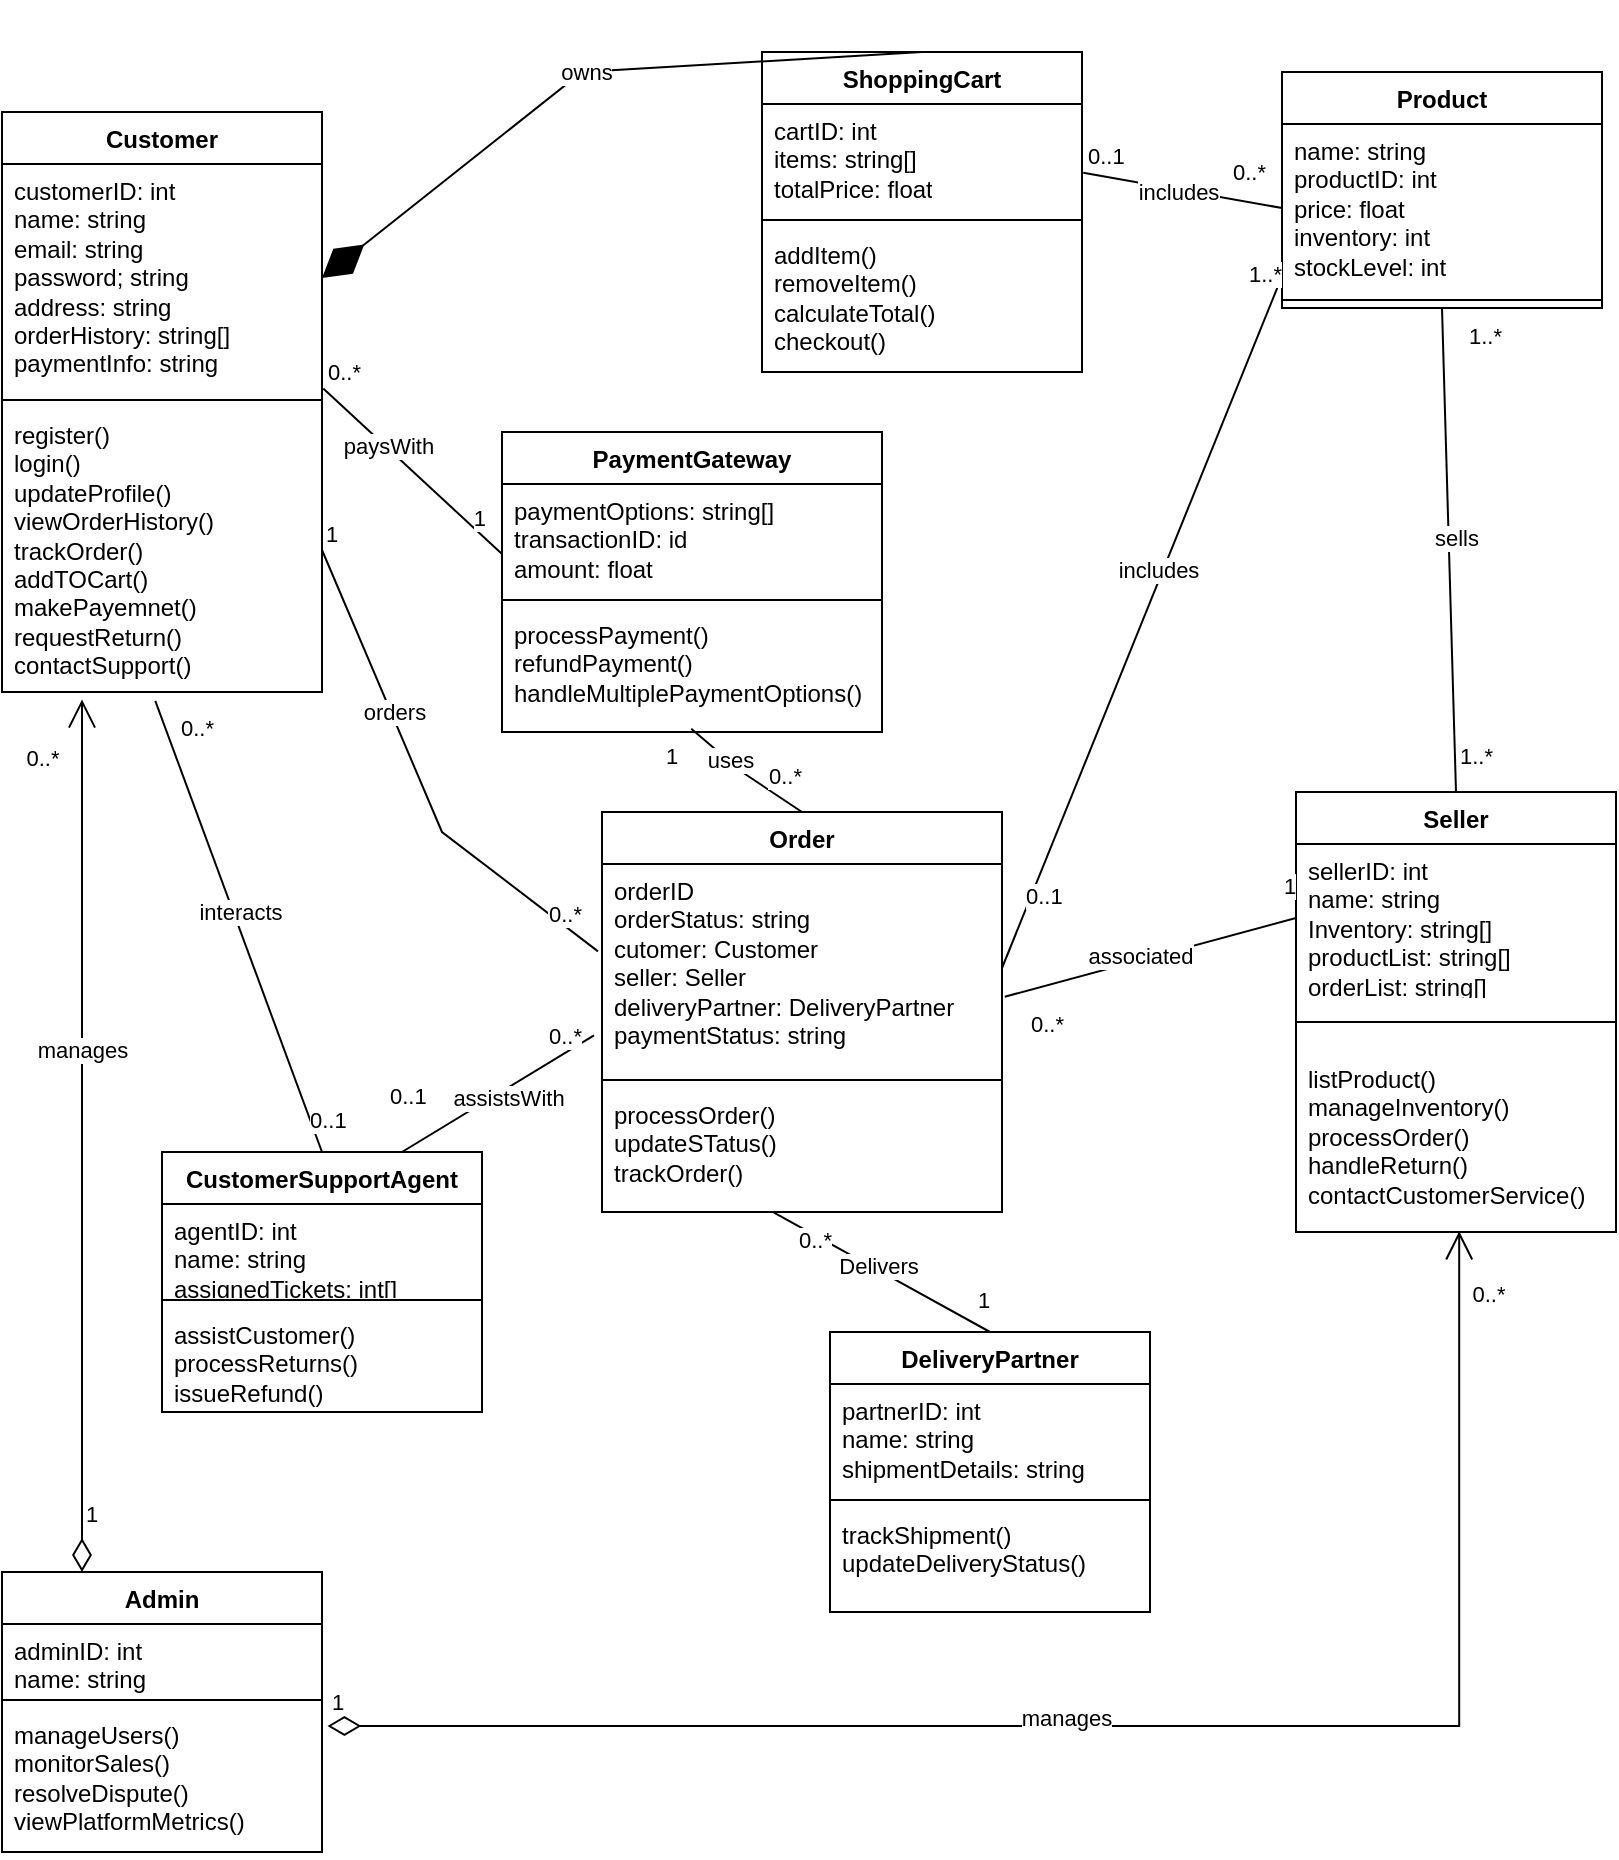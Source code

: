 <mxfile version="24.7.16">
  <diagram id="C5RBs43oDa-KdzZeNtuy" name="Page-1">
    <mxGraphModel dx="2074" dy="1145" grid="1" gridSize="10" guides="1" tooltips="1" connect="1" arrows="1" fold="1" page="1" pageScale="1" pageWidth="827" pageHeight="1169" math="0" shadow="0">
      <root>
        <mxCell id="WIyWlLk6GJQsqaUBKTNV-0" />
        <mxCell id="WIyWlLk6GJQsqaUBKTNV-1" parent="WIyWlLk6GJQsqaUBKTNV-0" />
        <mxCell id="2MG4cEO34_QD30TGhG2z-0" value="Customer" style="swimlane;fontStyle=1;align=center;verticalAlign=top;childLayout=stackLayout;horizontal=1;startSize=26;horizontalStack=0;resizeParent=1;resizeParentMax=0;resizeLast=0;collapsible=1;marginBottom=0;whiteSpace=wrap;html=1;" vertex="1" parent="WIyWlLk6GJQsqaUBKTNV-1">
          <mxGeometry x="20" y="70" width="160" height="290" as="geometry" />
        </mxCell>
        <mxCell id="2MG4cEO34_QD30TGhG2z-1" value="customerID: int&lt;div&gt;&lt;span style=&quot;text-wrap: nowrap;&quot;&gt;name: string&lt;/span&gt;&lt;br&gt;&lt;/div&gt;&lt;div&gt;email: string&lt;/div&gt;&lt;div&gt;password; string&lt;/div&gt;&lt;div&gt;address: string&lt;/div&gt;&lt;div&gt;orderHistory: string[]&lt;/div&gt;&lt;div&gt;paymentInfo: string&lt;/div&gt;" style="text;strokeColor=none;fillColor=none;align=left;verticalAlign=top;spacingLeft=4;spacingRight=4;overflow=hidden;rotatable=0;points=[[0,0.5],[1,0.5]];portConstraint=eastwest;whiteSpace=wrap;html=1;" vertex="1" parent="2MG4cEO34_QD30TGhG2z-0">
          <mxGeometry y="26" width="160" height="114" as="geometry" />
        </mxCell>
        <mxCell id="2MG4cEO34_QD30TGhG2z-2" value="" style="line;strokeWidth=1;fillColor=none;align=left;verticalAlign=middle;spacingTop=-1;spacingLeft=3;spacingRight=3;rotatable=0;labelPosition=right;points=[];portConstraint=eastwest;strokeColor=inherit;" vertex="1" parent="2MG4cEO34_QD30TGhG2z-0">
          <mxGeometry y="140" width="160" height="8" as="geometry" />
        </mxCell>
        <mxCell id="2MG4cEO34_QD30TGhG2z-3" value="register()&lt;div&gt;login()&lt;/div&gt;&lt;div&gt;updateProfile()&lt;/div&gt;&lt;div&gt;viewOrderHistory()&lt;/div&gt;&lt;div&gt;trackOrder()&lt;/div&gt;&lt;div&gt;addTOCart()&lt;/div&gt;&lt;div&gt;makePayemnet()&lt;/div&gt;&lt;div&gt;requestReturn()&lt;/div&gt;&lt;div&gt;contactSupport()&lt;/div&gt;" style="text;strokeColor=none;fillColor=none;align=left;verticalAlign=top;spacingLeft=4;spacingRight=4;overflow=hidden;rotatable=0;points=[[0,0.5],[1,0.5]];portConstraint=eastwest;whiteSpace=wrap;html=1;" vertex="1" parent="2MG4cEO34_QD30TGhG2z-0">
          <mxGeometry y="148" width="160" height="142" as="geometry" />
        </mxCell>
        <mxCell id="2MG4cEO34_QD30TGhG2z-4" value="Seller" style="swimlane;fontStyle=1;align=center;verticalAlign=top;childLayout=stackLayout;horizontal=1;startSize=26;horizontalStack=0;resizeParent=1;resizeParentMax=0;resizeLast=0;collapsible=1;marginBottom=0;whiteSpace=wrap;html=1;" vertex="1" parent="WIyWlLk6GJQsqaUBKTNV-1">
          <mxGeometry x="667" y="410" width="160" height="220" as="geometry" />
        </mxCell>
        <mxCell id="2MG4cEO34_QD30TGhG2z-5" value="sellerID: int&lt;div&gt;&lt;span style=&quot;text-wrap: nowrap;&quot;&gt;name: string&lt;/span&gt;&lt;br&gt;&lt;/div&gt;&lt;div&gt;Inventory: string[]&lt;/div&gt;&lt;div&gt;productList: string[]&lt;/div&gt;&lt;div&gt;orderList: string[]&lt;/div&gt;" style="text;strokeColor=none;fillColor=none;align=left;verticalAlign=top;spacingLeft=4;spacingRight=4;overflow=hidden;rotatable=0;points=[[0,0.5],[1,0.5]];portConstraint=eastwest;whiteSpace=wrap;html=1;" vertex="1" parent="2MG4cEO34_QD30TGhG2z-4">
          <mxGeometry y="26" width="160" height="74" as="geometry" />
        </mxCell>
        <mxCell id="2MG4cEO34_QD30TGhG2z-6" value="" style="line;strokeWidth=1;fillColor=none;align=left;verticalAlign=middle;spacingTop=-1;spacingLeft=3;spacingRight=3;rotatable=0;labelPosition=right;points=[];portConstraint=eastwest;strokeColor=inherit;" vertex="1" parent="2MG4cEO34_QD30TGhG2z-4">
          <mxGeometry y="100" width="160" height="30" as="geometry" />
        </mxCell>
        <mxCell id="2MG4cEO34_QD30TGhG2z-7" value="listProduct()&lt;div&gt;manageInventory()&lt;/div&gt;&lt;div&gt;processOrder()&lt;/div&gt;&lt;div&gt;handleReturn()&lt;/div&gt;&lt;div&gt;contactCustomerService()&lt;/div&gt;" style="text;strokeColor=none;fillColor=none;align=left;verticalAlign=top;spacingLeft=4;spacingRight=4;overflow=hidden;rotatable=0;points=[[0,0.5],[1,0.5]];portConstraint=eastwest;whiteSpace=wrap;html=1;" vertex="1" parent="2MG4cEO34_QD30TGhG2z-4">
          <mxGeometry y="130" width="160" height="90" as="geometry" />
        </mxCell>
        <mxCell id="2MG4cEO34_QD30TGhG2z-8" value="Admin" style="swimlane;fontStyle=1;align=center;verticalAlign=top;childLayout=stackLayout;horizontal=1;startSize=26;horizontalStack=0;resizeParent=1;resizeParentMax=0;resizeLast=0;collapsible=1;marginBottom=0;whiteSpace=wrap;html=1;" vertex="1" parent="WIyWlLk6GJQsqaUBKTNV-1">
          <mxGeometry x="20" y="800" width="160" height="140" as="geometry" />
        </mxCell>
        <mxCell id="2MG4cEO34_QD30TGhG2z-9" value="adminID: int&lt;div&gt;&lt;span style=&quot;text-wrap: nowrap;&quot;&gt;name: string&lt;/span&gt;&lt;br&gt;&lt;/div&gt;" style="text;strokeColor=none;fillColor=none;align=left;verticalAlign=top;spacingLeft=4;spacingRight=4;overflow=hidden;rotatable=0;points=[[0,0.5],[1,0.5]];portConstraint=eastwest;whiteSpace=wrap;html=1;" vertex="1" parent="2MG4cEO34_QD30TGhG2z-8">
          <mxGeometry y="26" width="160" height="34" as="geometry" />
        </mxCell>
        <mxCell id="2MG4cEO34_QD30TGhG2z-10" value="" style="line;strokeWidth=1;fillColor=none;align=left;verticalAlign=middle;spacingTop=-1;spacingLeft=3;spacingRight=3;rotatable=0;labelPosition=right;points=[];portConstraint=eastwest;strokeColor=inherit;" vertex="1" parent="2MG4cEO34_QD30TGhG2z-8">
          <mxGeometry y="60" width="160" height="8" as="geometry" />
        </mxCell>
        <mxCell id="2MG4cEO34_QD30TGhG2z-11" value="manageUsers()&lt;div&gt;monitorSales()&lt;/div&gt;&lt;div&gt;resolveDispute()&lt;/div&gt;&lt;div&gt;viewPlatformMetrics()&lt;/div&gt;" style="text;strokeColor=none;fillColor=none;align=left;verticalAlign=top;spacingLeft=4;spacingRight=4;overflow=hidden;rotatable=0;points=[[0,0.5],[1,0.5]];portConstraint=eastwest;whiteSpace=wrap;html=1;" vertex="1" parent="2MG4cEO34_QD30TGhG2z-8">
          <mxGeometry y="68" width="160" height="72" as="geometry" />
        </mxCell>
        <mxCell id="2MG4cEO34_QD30TGhG2z-12" value="DeliveryPartner" style="swimlane;fontStyle=1;align=center;verticalAlign=top;childLayout=stackLayout;horizontal=1;startSize=26;horizontalStack=0;resizeParent=1;resizeParentMax=0;resizeLast=0;collapsible=1;marginBottom=0;whiteSpace=wrap;html=1;" vertex="1" parent="WIyWlLk6GJQsqaUBKTNV-1">
          <mxGeometry x="434" y="680" width="160" height="140" as="geometry" />
        </mxCell>
        <mxCell id="2MG4cEO34_QD30TGhG2z-13" value="partnerID: int&lt;div&gt;&lt;span style=&quot;text-wrap: nowrap;&quot;&gt;name: string&lt;/span&gt;&lt;br&gt;&lt;div&gt;shipmentDetails: string&lt;/div&gt;&lt;/div&gt;" style="text;strokeColor=none;fillColor=none;align=left;verticalAlign=top;spacingLeft=4;spacingRight=4;overflow=hidden;rotatable=0;points=[[0,0.5],[1,0.5]];portConstraint=eastwest;whiteSpace=wrap;html=1;" vertex="1" parent="2MG4cEO34_QD30TGhG2z-12">
          <mxGeometry y="26" width="160" height="54" as="geometry" />
        </mxCell>
        <mxCell id="2MG4cEO34_QD30TGhG2z-14" value="" style="line;strokeWidth=1;fillColor=none;align=left;verticalAlign=middle;spacingTop=-1;spacingLeft=3;spacingRight=3;rotatable=0;labelPosition=right;points=[];portConstraint=eastwest;strokeColor=inherit;" vertex="1" parent="2MG4cEO34_QD30TGhG2z-12">
          <mxGeometry y="80" width="160" height="8" as="geometry" />
        </mxCell>
        <mxCell id="2MG4cEO34_QD30TGhG2z-15" value="trackShipment()&lt;div&gt;updateDeliveryStatus()&lt;/div&gt;" style="text;strokeColor=none;fillColor=none;align=left;verticalAlign=top;spacingLeft=4;spacingRight=4;overflow=hidden;rotatable=0;points=[[0,0.5],[1,0.5]];portConstraint=eastwest;whiteSpace=wrap;html=1;" vertex="1" parent="2MG4cEO34_QD30TGhG2z-12">
          <mxGeometry y="88" width="160" height="52" as="geometry" />
        </mxCell>
        <mxCell id="2MG4cEO34_QD30TGhG2z-16" value="CustomerSupportAgent" style="swimlane;fontStyle=1;align=center;verticalAlign=top;childLayout=stackLayout;horizontal=1;startSize=26;horizontalStack=0;resizeParent=1;resizeParentMax=0;resizeLast=0;collapsible=1;marginBottom=0;whiteSpace=wrap;html=1;" vertex="1" parent="WIyWlLk6GJQsqaUBKTNV-1">
          <mxGeometry x="100" y="590" width="160" height="130" as="geometry" />
        </mxCell>
        <mxCell id="2MG4cEO34_QD30TGhG2z-17" value="agentID: int&lt;div&gt;&lt;span style=&quot;text-wrap: nowrap;&quot;&gt;name: string&lt;/span&gt;&lt;br&gt;&lt;div&gt;assignedTickets: int[]&lt;/div&gt;&lt;/div&gt;" style="text;strokeColor=none;fillColor=none;align=left;verticalAlign=top;spacingLeft=4;spacingRight=4;overflow=hidden;rotatable=0;points=[[0,0.5],[1,0.5]];portConstraint=eastwest;whiteSpace=wrap;html=1;" vertex="1" parent="2MG4cEO34_QD30TGhG2z-16">
          <mxGeometry y="26" width="160" height="44" as="geometry" />
        </mxCell>
        <mxCell id="2MG4cEO34_QD30TGhG2z-18" value="" style="line;strokeWidth=1;fillColor=none;align=left;verticalAlign=middle;spacingTop=-1;spacingLeft=3;spacingRight=3;rotatable=0;labelPosition=right;points=[];portConstraint=eastwest;strokeColor=inherit;" vertex="1" parent="2MG4cEO34_QD30TGhG2z-16">
          <mxGeometry y="70" width="160" height="8" as="geometry" />
        </mxCell>
        <mxCell id="2MG4cEO34_QD30TGhG2z-19" value="assistCustomer()&lt;div&gt;processReturns()&lt;/div&gt;&lt;div&gt;issueRefund()&lt;/div&gt;" style="text;strokeColor=none;fillColor=none;align=left;verticalAlign=top;spacingLeft=4;spacingRight=4;overflow=hidden;rotatable=0;points=[[0,0.5],[1,0.5]];portConstraint=eastwest;whiteSpace=wrap;html=1;" vertex="1" parent="2MG4cEO34_QD30TGhG2z-16">
          <mxGeometry y="78" width="160" height="52" as="geometry" />
        </mxCell>
        <mxCell id="2MG4cEO34_QD30TGhG2z-20" value="PaymentGateway" style="swimlane;fontStyle=1;align=center;verticalAlign=top;childLayout=stackLayout;horizontal=1;startSize=26;horizontalStack=0;resizeParent=1;resizeParentMax=0;resizeLast=0;collapsible=1;marginBottom=0;whiteSpace=wrap;html=1;" vertex="1" parent="WIyWlLk6GJQsqaUBKTNV-1">
          <mxGeometry x="270" y="230" width="190" height="150" as="geometry" />
        </mxCell>
        <mxCell id="2MG4cEO34_QD30TGhG2z-21" value="paymentOptions: string[]&lt;div&gt;transactionID: id&lt;/div&gt;&lt;div&gt;amount: float&lt;/div&gt;" style="text;strokeColor=none;fillColor=none;align=left;verticalAlign=top;spacingLeft=4;spacingRight=4;overflow=hidden;rotatable=0;points=[[0,0.5],[1,0.5]];portConstraint=eastwest;whiteSpace=wrap;html=1;" vertex="1" parent="2MG4cEO34_QD30TGhG2z-20">
          <mxGeometry y="26" width="190" height="54" as="geometry" />
        </mxCell>
        <mxCell id="2MG4cEO34_QD30TGhG2z-22" value="" style="line;strokeWidth=1;fillColor=none;align=left;verticalAlign=middle;spacingTop=-1;spacingLeft=3;spacingRight=3;rotatable=0;labelPosition=right;points=[];portConstraint=eastwest;strokeColor=inherit;" vertex="1" parent="2MG4cEO34_QD30TGhG2z-20">
          <mxGeometry y="80" width="190" height="8" as="geometry" />
        </mxCell>
        <mxCell id="2MG4cEO34_QD30TGhG2z-23" value="processPayment()&lt;div&gt;refundPayment()&lt;/div&gt;&lt;div&gt;handleMultiplePaymentOptions()&lt;/div&gt;" style="text;strokeColor=none;fillColor=none;align=left;verticalAlign=top;spacingLeft=4;spacingRight=4;overflow=hidden;rotatable=0;points=[[0,0.5],[1,0.5]];portConstraint=eastwest;whiteSpace=wrap;html=1;" vertex="1" parent="2MG4cEO34_QD30TGhG2z-20">
          <mxGeometry y="88" width="190" height="62" as="geometry" />
        </mxCell>
        <mxCell id="2MG4cEO34_QD30TGhG2z-24" value="ShoppingCart" style="swimlane;fontStyle=1;align=center;verticalAlign=top;childLayout=stackLayout;horizontal=1;startSize=26;horizontalStack=0;resizeParent=1;resizeParentMax=0;resizeLast=0;collapsible=1;marginBottom=0;whiteSpace=wrap;html=1;" vertex="1" parent="WIyWlLk6GJQsqaUBKTNV-1">
          <mxGeometry x="400" y="40" width="160" height="160" as="geometry" />
        </mxCell>
        <mxCell id="2MG4cEO34_QD30TGhG2z-25" value="cartID: int&lt;div&gt;items: string[]&lt;/div&gt;&lt;div&gt;totalPrice: float&lt;/div&gt;" style="text;strokeColor=none;fillColor=none;align=left;verticalAlign=top;spacingLeft=4;spacingRight=4;overflow=hidden;rotatable=0;points=[[0,0.5],[1,0.5]];portConstraint=eastwest;whiteSpace=wrap;html=1;" vertex="1" parent="2MG4cEO34_QD30TGhG2z-24">
          <mxGeometry y="26" width="160" height="54" as="geometry" />
        </mxCell>
        <mxCell id="2MG4cEO34_QD30TGhG2z-26" value="" style="line;strokeWidth=1;fillColor=none;align=left;verticalAlign=middle;spacingTop=-1;spacingLeft=3;spacingRight=3;rotatable=0;labelPosition=right;points=[];portConstraint=eastwest;strokeColor=inherit;" vertex="1" parent="2MG4cEO34_QD30TGhG2z-24">
          <mxGeometry y="80" width="160" height="8" as="geometry" />
        </mxCell>
        <mxCell id="2MG4cEO34_QD30TGhG2z-27" value="addItem()&lt;div&gt;removeItem()&lt;/div&gt;&lt;div&gt;calculateTotal()&lt;/div&gt;&lt;div&gt;checkout()&lt;/div&gt;" style="text;strokeColor=none;fillColor=none;align=left;verticalAlign=top;spacingLeft=4;spacingRight=4;overflow=hidden;rotatable=0;points=[[0,0.5],[1,0.5]];portConstraint=eastwest;whiteSpace=wrap;html=1;" vertex="1" parent="2MG4cEO34_QD30TGhG2z-24">
          <mxGeometry y="88" width="160" height="72" as="geometry" />
        </mxCell>
        <mxCell id="2MG4cEO34_QD30TGhG2z-28" value="Order" style="swimlane;fontStyle=1;align=center;verticalAlign=top;childLayout=stackLayout;horizontal=1;startSize=26;horizontalStack=0;resizeParent=1;resizeParentMax=0;resizeLast=0;collapsible=1;marginBottom=0;whiteSpace=wrap;html=1;" vertex="1" parent="WIyWlLk6GJQsqaUBKTNV-1">
          <mxGeometry x="320" y="420" width="200" height="200" as="geometry" />
        </mxCell>
        <mxCell id="2MG4cEO34_QD30TGhG2z-29" value="orderID&lt;div&gt;orderStatus: string&lt;/div&gt;&lt;div&gt;cutomer: Customer&lt;/div&gt;&lt;div&gt;seller: Seller&lt;/div&gt;&lt;div&gt;deliveryPartner: DeliveryPartner&lt;/div&gt;&lt;div&gt;paymentStatus: string&lt;/div&gt;" style="text;strokeColor=none;fillColor=none;align=left;verticalAlign=top;spacingLeft=4;spacingRight=4;overflow=hidden;rotatable=0;points=[[0,0.5],[1,0.5]];portConstraint=eastwest;whiteSpace=wrap;html=1;" vertex="1" parent="2MG4cEO34_QD30TGhG2z-28">
          <mxGeometry y="26" width="200" height="104" as="geometry" />
        </mxCell>
        <mxCell id="2MG4cEO34_QD30TGhG2z-30" value="" style="line;strokeWidth=1;fillColor=none;align=left;verticalAlign=middle;spacingTop=-1;spacingLeft=3;spacingRight=3;rotatable=0;labelPosition=right;points=[];portConstraint=eastwest;strokeColor=inherit;" vertex="1" parent="2MG4cEO34_QD30TGhG2z-28">
          <mxGeometry y="130" width="200" height="8" as="geometry" />
        </mxCell>
        <mxCell id="2MG4cEO34_QD30TGhG2z-31" value="processOrder()&lt;div&gt;updateSTatus()&lt;/div&gt;&lt;div&gt;trackOrder()&lt;/div&gt;" style="text;strokeColor=none;fillColor=none;align=left;verticalAlign=top;spacingLeft=4;spacingRight=4;overflow=hidden;rotatable=0;points=[[0,0.5],[1,0.5]];portConstraint=eastwest;whiteSpace=wrap;html=1;" vertex="1" parent="2MG4cEO34_QD30TGhG2z-28">
          <mxGeometry y="138" width="200" height="62" as="geometry" />
        </mxCell>
        <mxCell id="2MG4cEO34_QD30TGhG2z-37" value="owns" style="endArrow=diamondThin;endFill=1;endSize=24;html=1;rounded=0;entryX=1;entryY=0.5;entryDx=0;entryDy=0;exitX=0.5;exitY=0;exitDx=0;exitDy=0;" edge="1" parent="WIyWlLk6GJQsqaUBKTNV-1" source="2MG4cEO34_QD30TGhG2z-24" target="2MG4cEO34_QD30TGhG2z-1">
          <mxGeometry width="160" relative="1" as="geometry">
            <mxPoint x="290" y="430" as="sourcePoint" />
            <mxPoint x="450" y="430" as="targetPoint" />
            <Array as="points">
              <mxPoint x="310" y="50" />
            </Array>
          </mxGeometry>
        </mxCell>
        <mxCell id="2MG4cEO34_QD30TGhG2z-38" value="" style="endArrow=none;html=1;rounded=0;endFill=0;exitX=1;exitY=0.5;exitDx=0;exitDy=0;entryX=-0.01;entryY=0.42;entryDx=0;entryDy=0;entryPerimeter=0;" edge="1" parent="WIyWlLk6GJQsqaUBKTNV-1" source="2MG4cEO34_QD30TGhG2z-3" target="2MG4cEO34_QD30TGhG2z-29">
          <mxGeometry relative="1" as="geometry">
            <mxPoint x="115" y="410" as="sourcePoint" />
            <mxPoint x="310" y="360" as="targetPoint" />
            <Array as="points">
              <mxPoint x="240" y="430" />
            </Array>
          </mxGeometry>
        </mxCell>
        <mxCell id="2MG4cEO34_QD30TGhG2z-40" value="1" style="edgeLabel;resizable=0;html=1;;align=left;verticalAlign=bottom;" connectable="0" vertex="1" parent="2MG4cEO34_QD30TGhG2z-38">
          <mxGeometry x="-1" relative="1" as="geometry" />
        </mxCell>
        <mxCell id="2MG4cEO34_QD30TGhG2z-41" value="0..*" style="edgeLabel;resizable=0;html=1;;align=right;verticalAlign=bottom;" connectable="0" vertex="1" parent="2MG4cEO34_QD30TGhG2z-38">
          <mxGeometry x="1" relative="1" as="geometry">
            <mxPoint x="-8" y="-10" as="offset" />
          </mxGeometry>
        </mxCell>
        <mxCell id="2MG4cEO34_QD30TGhG2z-58" value="orders" style="edgeLabel;html=1;align=center;verticalAlign=middle;resizable=0;points=[];" vertex="1" connectable="0" parent="2MG4cEO34_QD30TGhG2z-38">
          <mxGeometry x="-0.295" y="1" relative="1" as="geometry">
            <mxPoint as="offset" />
          </mxGeometry>
        </mxCell>
        <mxCell id="2MG4cEO34_QD30TGhG2z-42" value="Product" style="swimlane;fontStyle=1;align=center;verticalAlign=top;childLayout=stackLayout;horizontal=1;startSize=26;horizontalStack=0;resizeParent=1;resizeParentMax=0;resizeLast=0;collapsible=1;marginBottom=0;whiteSpace=wrap;html=1;" vertex="1" parent="WIyWlLk6GJQsqaUBKTNV-1">
          <mxGeometry x="660" y="50" width="160" height="118" as="geometry" />
        </mxCell>
        <mxCell id="2MG4cEO34_QD30TGhG2z-43" value="name: string&lt;div&gt;productID: int&lt;/div&gt;&lt;div&gt;price: float&lt;/div&gt;&lt;div&gt;inventory: int&lt;/div&gt;&lt;div&gt;stockLevel: int&lt;/div&gt;" style="text;strokeColor=none;fillColor=none;align=left;verticalAlign=top;spacingLeft=4;spacingRight=4;overflow=hidden;rotatable=0;points=[[0,0.5],[1,0.5]];portConstraint=eastwest;whiteSpace=wrap;html=1;" vertex="1" parent="2MG4cEO34_QD30TGhG2z-42">
          <mxGeometry y="26" width="160" height="84" as="geometry" />
        </mxCell>
        <mxCell id="2MG4cEO34_QD30TGhG2z-44" value="" style="line;strokeWidth=1;fillColor=none;align=left;verticalAlign=middle;spacingTop=-1;spacingLeft=3;spacingRight=3;rotatable=0;labelPosition=right;points=[];portConstraint=eastwest;strokeColor=inherit;" vertex="1" parent="2MG4cEO34_QD30TGhG2z-42">
          <mxGeometry y="110" width="160" height="8" as="geometry" />
        </mxCell>
        <mxCell id="2MG4cEO34_QD30TGhG2z-46" value="" style="endArrow=none;html=1;rounded=0;endFill=0;exitX=1.004;exitY=0.636;exitDx=0;exitDy=0;entryX=0;entryY=0.5;entryDx=0;entryDy=0;exitPerimeter=0;" edge="1" parent="WIyWlLk6GJQsqaUBKTNV-1" source="2MG4cEO34_QD30TGhG2z-25" target="2MG4cEO34_QD30TGhG2z-43">
          <mxGeometry relative="1" as="geometry">
            <mxPoint x="540" y="260" as="sourcePoint" />
            <mxPoint x="668" y="291" as="targetPoint" />
          </mxGeometry>
        </mxCell>
        <mxCell id="2MG4cEO34_QD30TGhG2z-47" value="0..1" style="edgeLabel;resizable=0;html=1;;align=left;verticalAlign=bottom;" connectable="0" vertex="1" parent="2MG4cEO34_QD30TGhG2z-46">
          <mxGeometry x="-1" relative="1" as="geometry" />
        </mxCell>
        <mxCell id="2MG4cEO34_QD30TGhG2z-48" value="0..*" style="edgeLabel;resizable=0;html=1;;align=right;verticalAlign=bottom;" connectable="0" vertex="1" parent="2MG4cEO34_QD30TGhG2z-46">
          <mxGeometry x="1" relative="1" as="geometry">
            <mxPoint x="-8" y="-10" as="offset" />
          </mxGeometry>
        </mxCell>
        <mxCell id="2MG4cEO34_QD30TGhG2z-57" value="includes" style="edgeLabel;html=1;align=center;verticalAlign=middle;resizable=0;points=[];" vertex="1" connectable="0" parent="2MG4cEO34_QD30TGhG2z-46">
          <mxGeometry x="-0.069" y="-1" relative="1" as="geometry">
            <mxPoint x="1" as="offset" />
          </mxGeometry>
        </mxCell>
        <mxCell id="2MG4cEO34_QD30TGhG2z-49" value="" style="endArrow=none;html=1;rounded=0;endFill=0;exitX=1;exitY=0.5;exitDx=0;exitDy=0;entryX=-0.004;entryY=0.925;entryDx=0;entryDy=0;entryPerimeter=0;" edge="1" parent="WIyWlLk6GJQsqaUBKTNV-1" source="2MG4cEO34_QD30TGhG2z-29" target="2MG4cEO34_QD30TGhG2z-43">
          <mxGeometry relative="1" as="geometry">
            <mxPoint x="540" y="330" as="sourcePoint" />
            <mxPoint x="649" y="358" as="targetPoint" />
          </mxGeometry>
        </mxCell>
        <mxCell id="2MG4cEO34_QD30TGhG2z-50" value="0..1" style="edgeLabel;resizable=0;html=1;;align=left;verticalAlign=bottom;" connectable="0" vertex="1" parent="2MG4cEO34_QD30TGhG2z-49">
          <mxGeometry x="-1" relative="1" as="geometry">
            <mxPoint x="10" y="-28" as="offset" />
          </mxGeometry>
        </mxCell>
        <mxCell id="2MG4cEO34_QD30TGhG2z-51" value="1..*" style="edgeLabel;resizable=0;html=1;;align=right;verticalAlign=bottom;" connectable="0" vertex="1" parent="2MG4cEO34_QD30TGhG2z-49">
          <mxGeometry x="1" relative="1" as="geometry">
            <mxPoint x="1" y="6" as="offset" />
          </mxGeometry>
        </mxCell>
        <mxCell id="2MG4cEO34_QD30TGhG2z-56" value="includes" style="edgeLabel;html=1;align=center;verticalAlign=middle;resizable=0;points=[];" vertex="1" connectable="0" parent="2MG4cEO34_QD30TGhG2z-49">
          <mxGeometry x="0.151" y="3" relative="1" as="geometry">
            <mxPoint as="offset" />
          </mxGeometry>
        </mxCell>
        <mxCell id="2MG4cEO34_QD30TGhG2z-52" value="" style="endArrow=none;html=1;rounded=0;endFill=0;exitX=0.5;exitY=0;exitDx=0;exitDy=0;entryX=0.5;entryY=1;entryDx=0;entryDy=0;" edge="1" parent="WIyWlLk6GJQsqaUBKTNV-1" source="2MG4cEO34_QD30TGhG2z-4" target="2MG4cEO34_QD30TGhG2z-42">
          <mxGeometry relative="1" as="geometry">
            <mxPoint x="645.5" y="404" as="sourcePoint" />
            <mxPoint x="683.36" y="253.674" as="targetPoint" />
          </mxGeometry>
        </mxCell>
        <mxCell id="2MG4cEO34_QD30TGhG2z-53" value="1..*" style="edgeLabel;resizable=0;html=1;;align=left;verticalAlign=bottom;" connectable="0" vertex="1" parent="2MG4cEO34_QD30TGhG2z-52">
          <mxGeometry x="-1" relative="1" as="geometry">
            <mxPoint y="-10" as="offset" />
          </mxGeometry>
        </mxCell>
        <mxCell id="2MG4cEO34_QD30TGhG2z-54" value="1..*" style="edgeLabel;resizable=0;html=1;;align=right;verticalAlign=bottom;" connectable="0" vertex="1" parent="2MG4cEO34_QD30TGhG2z-52">
          <mxGeometry x="1" relative="1" as="geometry">
            <mxPoint x="30" y="22" as="offset" />
          </mxGeometry>
        </mxCell>
        <mxCell id="2MG4cEO34_QD30TGhG2z-55" value="sells" style="edgeLabel;html=1;align=center;verticalAlign=middle;resizable=0;points=[];" vertex="1" connectable="0" parent="2MG4cEO34_QD30TGhG2z-52">
          <mxGeometry x="0.063" y="-3" relative="1" as="geometry">
            <mxPoint y="1" as="offset" />
          </mxGeometry>
        </mxCell>
        <mxCell id="2MG4cEO34_QD30TGhG2z-59" value="" style="endArrow=none;html=1;rounded=0;endFill=0;exitX=0;exitY=0.5;exitDx=0;exitDy=0;entryX=1.007;entryY=0.638;entryDx=0;entryDy=0;entryPerimeter=0;" edge="1" parent="WIyWlLk6GJQsqaUBKTNV-1" source="2MG4cEO34_QD30TGhG2z-5" target="2MG4cEO34_QD30TGhG2z-29">
          <mxGeometry relative="1" as="geometry">
            <mxPoint x="730" y="430" as="sourcePoint" />
            <mxPoint x="690" y="238" as="targetPoint" />
          </mxGeometry>
        </mxCell>
        <mxCell id="2MG4cEO34_QD30TGhG2z-60" value="1" style="edgeLabel;resizable=0;html=1;;align=left;verticalAlign=bottom;" connectable="0" vertex="1" parent="2MG4cEO34_QD30TGhG2z-59">
          <mxGeometry x="-1" relative="1" as="geometry">
            <mxPoint x="-8" y="-8" as="offset" />
          </mxGeometry>
        </mxCell>
        <mxCell id="2MG4cEO34_QD30TGhG2z-61" value="0..*" style="edgeLabel;resizable=0;html=1;;align=right;verticalAlign=bottom;" connectable="0" vertex="1" parent="2MG4cEO34_QD30TGhG2z-59">
          <mxGeometry x="1" relative="1" as="geometry">
            <mxPoint x="30" y="22" as="offset" />
          </mxGeometry>
        </mxCell>
        <mxCell id="2MG4cEO34_QD30TGhG2z-62" value="associated" style="edgeLabel;html=1;align=center;verticalAlign=middle;resizable=0;points=[];" vertex="1" connectable="0" parent="2MG4cEO34_QD30TGhG2z-59">
          <mxGeometry x="0.063" y="-3" relative="1" as="geometry">
            <mxPoint y="1" as="offset" />
          </mxGeometry>
        </mxCell>
        <mxCell id="2MG4cEO34_QD30TGhG2z-64" value="" style="endArrow=none;html=1;rounded=0;endFill=0;exitX=0.5;exitY=0;exitDx=0;exitDy=0;entryX=0.43;entryY=1.005;entryDx=0;entryDy=0;entryPerimeter=0;" edge="1" parent="WIyWlLk6GJQsqaUBKTNV-1" source="2MG4cEO34_QD30TGhG2z-12" target="2MG4cEO34_QD30TGhG2z-31">
          <mxGeometry relative="1" as="geometry">
            <mxPoint x="540" y="576" as="sourcePoint" />
            <mxPoint x="403" y="510" as="targetPoint" />
          </mxGeometry>
        </mxCell>
        <mxCell id="2MG4cEO34_QD30TGhG2z-65" value="1" style="edgeLabel;resizable=0;html=1;;align=left;verticalAlign=bottom;" connectable="0" vertex="1" parent="2MG4cEO34_QD30TGhG2z-64">
          <mxGeometry x="-1" relative="1" as="geometry">
            <mxPoint x="-8" y="-8" as="offset" />
          </mxGeometry>
        </mxCell>
        <mxCell id="2MG4cEO34_QD30TGhG2z-66" value="0..*" style="edgeLabel;resizable=0;html=1;;align=right;verticalAlign=bottom;" connectable="0" vertex="1" parent="2MG4cEO34_QD30TGhG2z-64">
          <mxGeometry x="1" relative="1" as="geometry">
            <mxPoint x="30" y="22" as="offset" />
          </mxGeometry>
        </mxCell>
        <mxCell id="2MG4cEO34_QD30TGhG2z-67" value="Delivers" style="edgeLabel;html=1;align=center;verticalAlign=middle;resizable=0;points=[];" vertex="1" connectable="0" parent="2MG4cEO34_QD30TGhG2z-64">
          <mxGeometry x="0.063" y="-3" relative="1" as="geometry">
            <mxPoint y="1" as="offset" />
          </mxGeometry>
        </mxCell>
        <mxCell id="2MG4cEO34_QD30TGhG2z-68" value="" style="endArrow=none;html=1;rounded=0;endFill=0;exitX=0.5;exitY=0;exitDx=0;exitDy=0;entryX=0.479;entryY=1.031;entryDx=0;entryDy=0;entryPerimeter=0;" edge="1" parent="WIyWlLk6GJQsqaUBKTNV-1" source="2MG4cEO34_QD30TGhG2z-16" target="2MG4cEO34_QD30TGhG2z-3">
          <mxGeometry relative="1" as="geometry">
            <mxPoint x="300" y="500" as="sourcePoint" />
            <mxPoint x="306" y="410" as="targetPoint" />
          </mxGeometry>
        </mxCell>
        <mxCell id="2MG4cEO34_QD30TGhG2z-69" value="0..1" style="edgeLabel;resizable=0;html=1;;align=left;verticalAlign=bottom;" connectable="0" vertex="1" parent="2MG4cEO34_QD30TGhG2z-68">
          <mxGeometry x="-1" relative="1" as="geometry">
            <mxPoint x="-8" y="-8" as="offset" />
          </mxGeometry>
        </mxCell>
        <mxCell id="2MG4cEO34_QD30TGhG2z-70" value="0..*" style="edgeLabel;resizable=0;html=1;;align=right;verticalAlign=bottom;" connectable="0" vertex="1" parent="2MG4cEO34_QD30TGhG2z-68">
          <mxGeometry x="1" relative="1" as="geometry">
            <mxPoint x="30" y="22" as="offset" />
          </mxGeometry>
        </mxCell>
        <mxCell id="2MG4cEO34_QD30TGhG2z-71" value="interacts" style="edgeLabel;html=1;align=center;verticalAlign=middle;resizable=0;points=[];" vertex="1" connectable="0" parent="2MG4cEO34_QD30TGhG2z-68">
          <mxGeometry x="0.063" y="-3" relative="1" as="geometry">
            <mxPoint y="1" as="offset" />
          </mxGeometry>
        </mxCell>
        <mxCell id="2MG4cEO34_QD30TGhG2z-76" value="" style="endArrow=none;html=1;rounded=0;endFill=0;exitX=0.75;exitY=0;exitDx=0;exitDy=0;entryX=-0.02;entryY=0.824;entryDx=0;entryDy=0;entryPerimeter=0;" edge="1" parent="WIyWlLk6GJQsqaUBKTNV-1" source="2MG4cEO34_QD30TGhG2z-16" target="2MG4cEO34_QD30TGhG2z-29">
          <mxGeometry relative="1" as="geometry">
            <mxPoint x="220" y="490" as="sourcePoint" />
            <mxPoint x="137" y="404" as="targetPoint" />
          </mxGeometry>
        </mxCell>
        <mxCell id="2MG4cEO34_QD30TGhG2z-77" value="0..1" style="edgeLabel;resizable=0;html=1;;align=left;verticalAlign=bottom;" connectable="0" vertex="1" parent="2MG4cEO34_QD30TGhG2z-76">
          <mxGeometry x="-1" relative="1" as="geometry">
            <mxPoint x="-8" y="-20" as="offset" />
          </mxGeometry>
        </mxCell>
        <mxCell id="2MG4cEO34_QD30TGhG2z-78" value="0..*" style="edgeLabel;resizable=0;html=1;;align=right;verticalAlign=bottom;" connectable="0" vertex="1" parent="2MG4cEO34_QD30TGhG2z-76">
          <mxGeometry x="1" relative="1" as="geometry">
            <mxPoint x="-6" y="9" as="offset" />
          </mxGeometry>
        </mxCell>
        <mxCell id="2MG4cEO34_QD30TGhG2z-79" value="assistsWith" style="edgeLabel;html=1;align=center;verticalAlign=middle;resizable=0;points=[];" vertex="1" connectable="0" parent="2MG4cEO34_QD30TGhG2z-76">
          <mxGeometry x="0.063" y="-3" relative="1" as="geometry">
            <mxPoint y="1" as="offset" />
          </mxGeometry>
        </mxCell>
        <mxCell id="2MG4cEO34_QD30TGhG2z-80" value="" style="endArrow=none;html=1;rounded=0;endFill=0;exitX=1.004;exitY=0.985;exitDx=0;exitDy=0;entryX=0;entryY=0.648;entryDx=0;entryDy=0;entryPerimeter=0;exitPerimeter=0;" edge="1" parent="WIyWlLk6GJQsqaUBKTNV-1" source="2MG4cEO34_QD30TGhG2z-1" target="2MG4cEO34_QD30TGhG2z-21">
          <mxGeometry relative="1" as="geometry">
            <mxPoint x="190" y="299" as="sourcePoint" />
            <mxPoint x="328" y="500" as="targetPoint" />
            <Array as="points" />
          </mxGeometry>
        </mxCell>
        <mxCell id="2MG4cEO34_QD30TGhG2z-81" value="0..*" style="edgeLabel;resizable=0;html=1;;align=left;verticalAlign=bottom;" connectable="0" vertex="1" parent="2MG4cEO34_QD30TGhG2z-80">
          <mxGeometry x="-1" relative="1" as="geometry" />
        </mxCell>
        <mxCell id="2MG4cEO34_QD30TGhG2z-82" value="1" style="edgeLabel;resizable=0;html=1;;align=right;verticalAlign=bottom;" connectable="0" vertex="1" parent="2MG4cEO34_QD30TGhG2z-80">
          <mxGeometry x="1" relative="1" as="geometry">
            <mxPoint x="-8" y="-10" as="offset" />
          </mxGeometry>
        </mxCell>
        <mxCell id="2MG4cEO34_QD30TGhG2z-83" value="paysWith" style="edgeLabel;html=1;align=center;verticalAlign=middle;resizable=0;points=[];" vertex="1" connectable="0" parent="2MG4cEO34_QD30TGhG2z-80">
          <mxGeometry x="-0.295" y="1" relative="1" as="geometry">
            <mxPoint as="offset" />
          </mxGeometry>
        </mxCell>
        <mxCell id="2MG4cEO34_QD30TGhG2z-84" value="" style="endArrow=none;html=1;rounded=0;endFill=0;exitX=0.498;exitY=0.973;exitDx=0;exitDy=0;entryX=0.5;entryY=0;entryDx=0;entryDy=0;exitPerimeter=0;" edge="1" parent="WIyWlLk6GJQsqaUBKTNV-1" source="2MG4cEO34_QD30TGhG2z-23" target="2MG4cEO34_QD30TGhG2z-28">
          <mxGeometry relative="1" as="geometry">
            <mxPoint x="191" y="218" as="sourcePoint" />
            <mxPoint x="270" y="311" as="targetPoint" />
            <Array as="points">
              <mxPoint x="390" y="400" />
            </Array>
          </mxGeometry>
        </mxCell>
        <mxCell id="2MG4cEO34_QD30TGhG2z-85" value="1" style="edgeLabel;resizable=0;html=1;;align=left;verticalAlign=bottom;" connectable="0" vertex="1" parent="2MG4cEO34_QD30TGhG2z-84">
          <mxGeometry x="-1" relative="1" as="geometry">
            <mxPoint x="-15" y="22" as="offset" />
          </mxGeometry>
        </mxCell>
        <mxCell id="2MG4cEO34_QD30TGhG2z-86" value="0..*" style="edgeLabel;resizable=0;html=1;;align=right;verticalAlign=bottom;" connectable="0" vertex="1" parent="2MG4cEO34_QD30TGhG2z-84">
          <mxGeometry x="1" relative="1" as="geometry">
            <mxPoint y="-10" as="offset" />
          </mxGeometry>
        </mxCell>
        <mxCell id="2MG4cEO34_QD30TGhG2z-87" value="uses" style="edgeLabel;html=1;align=center;verticalAlign=middle;resizable=0;points=[];" vertex="1" connectable="0" parent="2MG4cEO34_QD30TGhG2z-84">
          <mxGeometry x="-0.295" y="1" relative="1" as="geometry">
            <mxPoint as="offset" />
          </mxGeometry>
        </mxCell>
        <mxCell id="2MG4cEO34_QD30TGhG2z-92" value="1" style="endArrow=open;html=1;endSize=12;startArrow=diamondThin;startSize=14;startFill=0;edgeStyle=orthogonalEdgeStyle;align=left;verticalAlign=bottom;rounded=0;exitX=0.25;exitY=0;exitDx=0;exitDy=0;entryX=0.25;entryY=1.026;entryDx=0;entryDy=0;entryPerimeter=0;" edge="1" parent="WIyWlLk6GJQsqaUBKTNV-1" source="2MG4cEO34_QD30TGhG2z-8" target="2MG4cEO34_QD30TGhG2z-3">
          <mxGeometry x="-0.908" relative="1" as="geometry">
            <mxPoint x="60" y="855.6" as="sourcePoint" />
            <mxPoint x="60" y="400" as="targetPoint" />
            <Array as="points">
              <mxPoint x="60" y="550" />
              <mxPoint x="60" y="550" />
            </Array>
            <mxPoint as="offset" />
          </mxGeometry>
        </mxCell>
        <mxCell id="2MG4cEO34_QD30TGhG2z-96" value="manages" style="edgeLabel;html=1;align=center;verticalAlign=middle;resizable=0;points=[];" vertex="1" connectable="0" parent="2MG4cEO34_QD30TGhG2z-92">
          <mxGeometry x="0.196" relative="1" as="geometry">
            <mxPoint as="offset" />
          </mxGeometry>
        </mxCell>
        <mxCell id="2MG4cEO34_QD30TGhG2z-99" value="0..*" style="edgeLabel;html=1;align=center;verticalAlign=middle;resizable=0;points=[];" vertex="1" connectable="0" parent="2MG4cEO34_QD30TGhG2z-92">
          <mxGeometry x="0.866" y="-4" relative="1" as="geometry">
            <mxPoint x="-24" as="offset" />
          </mxGeometry>
        </mxCell>
        <mxCell id="2MG4cEO34_QD30TGhG2z-94" value="1" style="endArrow=open;html=1;endSize=12;startArrow=diamondThin;startSize=14;startFill=0;edgeStyle=orthogonalEdgeStyle;align=left;verticalAlign=bottom;rounded=0;entryX=0.51;entryY=0.996;entryDx=0;entryDy=0;entryPerimeter=0;exitX=1.017;exitY=0.125;exitDx=0;exitDy=0;exitPerimeter=0;" edge="1" parent="WIyWlLk6GJQsqaUBKTNV-1" source="2MG4cEO34_QD30TGhG2z-11" target="2MG4cEO34_QD30TGhG2z-7">
          <mxGeometry x="-1" y="3" relative="1" as="geometry">
            <mxPoint x="380" y="940" as="sourcePoint" />
            <mxPoint x="540" y="940" as="targetPoint" />
          </mxGeometry>
        </mxCell>
        <mxCell id="2MG4cEO34_QD30TGhG2z-95" value="manages" style="edgeLabel;html=1;align=center;verticalAlign=middle;resizable=0;points=[];" vertex="1" connectable="0" parent="2MG4cEO34_QD30TGhG2z-94">
          <mxGeometry x="-0.092" y="4" relative="1" as="geometry">
            <mxPoint as="offset" />
          </mxGeometry>
        </mxCell>
        <mxCell id="2MG4cEO34_QD30TGhG2z-100" value="0..*" style="edgeLabel;html=1;align=center;verticalAlign=middle;resizable=0;points=[];" vertex="1" connectable="0" parent="WIyWlLk6GJQsqaUBKTNV-1">
          <mxGeometry x="50" y="403" as="geometry">
            <mxPoint x="713" y="258" as="offset" />
          </mxGeometry>
        </mxCell>
      </root>
    </mxGraphModel>
  </diagram>
</mxfile>
